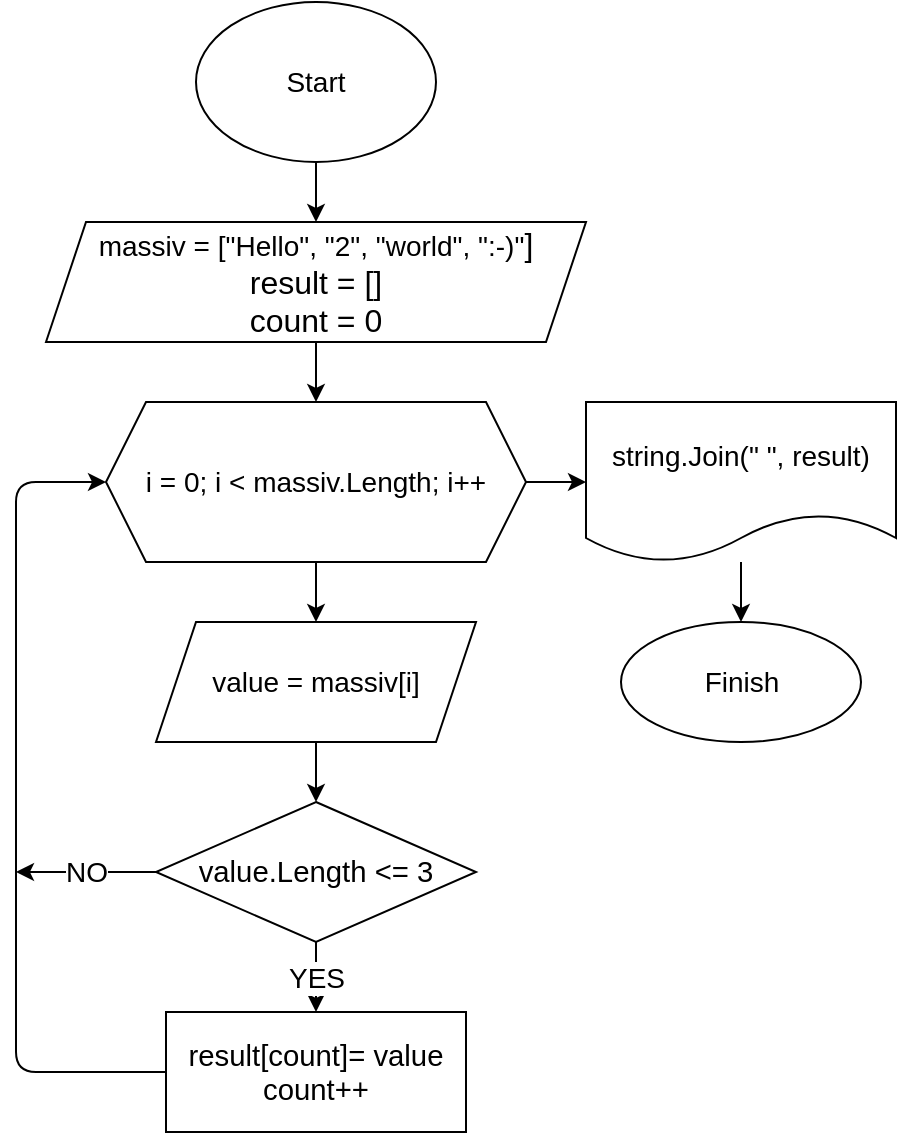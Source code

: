<mxfile>
    <diagram id="Kmi1QuMe6KpEuhXCvnX9" name="Page-1">
        <mxGraphModel dx="1024" dy="574" grid="1" gridSize="10" guides="1" tooltips="1" connect="1" arrows="1" fold="1" page="1" pageScale="1" pageWidth="827" pageHeight="1169" math="0" shadow="0">
            <root>
                <mxCell id="0"/>
                <mxCell id="1" parent="0"/>
                <mxCell id="6" value="" style="edgeStyle=none;html=1;fontSize=14;" edge="1" parent="1" source="2" target="5">
                    <mxGeometry relative="1" as="geometry"/>
                </mxCell>
                <mxCell id="2" value="&lt;font style=&quot;font-size: 14px&quot;&gt;Start&lt;/font&gt;" style="ellipse;whiteSpace=wrap;html=1;" vertex="1" parent="1">
                    <mxGeometry x="250" y="20" width="120" height="80" as="geometry"/>
                </mxCell>
                <mxCell id="8" value="" style="edgeStyle=none;html=1;fontSize=14;" edge="1" parent="1" source="5" target="7">
                    <mxGeometry relative="1" as="geometry"/>
                </mxCell>
                <mxCell id="5" value="&lt;font style=&quot;font-size: 14px&quot;&gt;massiv = [&lt;span&gt;&quot;Hello&quot;, &quot;2&quot;, &quot;world&quot;, &quot;:-)&quot;&lt;/span&gt;&lt;/font&gt;&lt;span&gt;&lt;font size=&quot;3&quot;&gt;]&lt;br&gt;result = []&lt;br&gt;count = 0&lt;/font&gt;&lt;br&gt;&lt;/span&gt;" style="shape=parallelogram;perimeter=parallelogramPerimeter;whiteSpace=wrap;html=1;fixedSize=1;" vertex="1" parent="1">
                    <mxGeometry x="175" y="130" width="270" height="60" as="geometry"/>
                </mxCell>
                <mxCell id="10" value="" style="edgeStyle=none;html=1;fontSize=14;" edge="1" parent="1" source="7" target="9">
                    <mxGeometry relative="1" as="geometry"/>
                </mxCell>
                <mxCell id="25" value="" style="edgeStyle=none;html=1;fontSize=14;" edge="1" parent="1" source="7" target="24">
                    <mxGeometry relative="1" as="geometry"/>
                </mxCell>
                <mxCell id="7" value="&lt;p class=&quot;MsoNormal&quot;&gt;&lt;span lang=&quot;EN-US&quot;&gt;i = 0; i &amp;lt; massiv.Length; i++&lt;/span&gt;&lt;/p&gt;" style="shape=hexagon;perimeter=hexagonPerimeter2;whiteSpace=wrap;html=1;fixedSize=1;fontSize=14;" vertex="1" parent="1">
                    <mxGeometry x="205" y="220" width="210" height="80" as="geometry"/>
                </mxCell>
                <mxCell id="13" value="" style="edgeStyle=none;html=1;fontSize=14;" edge="1" parent="1" source="9" target="12">
                    <mxGeometry relative="1" as="geometry"/>
                </mxCell>
                <mxCell id="9" value="&lt;p class=&quot;MsoNormal&quot;&gt;value = massiv[i]&lt;span lang=&quot;EN-US&quot;&gt;&lt;/span&gt;&lt;/p&gt;" style="shape=parallelogram;perimeter=parallelogramPerimeter;whiteSpace=wrap;html=1;fixedSize=1;fontSize=14;" vertex="1" parent="1">
                    <mxGeometry x="230" y="330" width="160" height="60" as="geometry"/>
                </mxCell>
                <mxCell id="29" value="YES" style="edgeStyle=none;html=1;fontSize=14;" edge="1" parent="1" source="12" target="19">
                    <mxGeometry relative="1" as="geometry"/>
                </mxCell>
                <mxCell id="12" value="&lt;span lang=&quot;EN-US&quot; style=&quot;font-size: 11.0pt ; line-height: 107% ; font-family: &amp;#34;calibri&amp;#34; , sans-serif&quot;&gt;value.Length &amp;lt;= 3&lt;/span&gt;" style="rhombus;whiteSpace=wrap;html=1;fontSize=14;" vertex="1" parent="1">
                    <mxGeometry x="230" y="420" width="160" height="70" as="geometry"/>
                </mxCell>
                <mxCell id="19" value="&lt;span lang=&quot;EN-US&quot; style=&quot;line-height: 107%&quot;&gt;&lt;font face=&quot;Calibri, sans-serif&quot;&gt;&lt;span style=&quot;font-size: 11pt&quot;&gt;result[count]= value&lt;/span&gt;&lt;/font&gt;&lt;br&gt;&lt;font face=&quot;Calibri, sans-serif&quot;&gt;&lt;span style=&quot;font-size: 14.667px&quot;&gt;count++&lt;br&gt;&lt;/span&gt;&lt;/font&gt;&lt;/span&gt;" style="whiteSpace=wrap;html=1;fontSize=14;" vertex="1" parent="1">
                    <mxGeometry x="235" y="525" width="150" height="60" as="geometry"/>
                </mxCell>
                <mxCell id="21" value="" style="endArrow=classic;html=1;fontSize=14;exitX=0;exitY=0.5;exitDx=0;exitDy=0;entryX=0;entryY=0.5;entryDx=0;entryDy=0;" edge="1" parent="1" source="19" target="7">
                    <mxGeometry width="50" height="50" relative="1" as="geometry">
                        <mxPoint x="390" y="380" as="sourcePoint"/>
                        <mxPoint x="440" y="330" as="targetPoint"/>
                        <Array as="points">
                            <mxPoint x="160" y="555"/>
                            <mxPoint x="160" y="260"/>
                        </Array>
                    </mxGeometry>
                </mxCell>
                <mxCell id="23" value="NO" style="endArrow=classic;html=1;fontSize=14;exitX=0;exitY=0.5;exitDx=0;exitDy=0;" edge="1" parent="1" source="12">
                    <mxGeometry width="50" height="50" relative="1" as="geometry">
                        <mxPoint x="390" y="380" as="sourcePoint"/>
                        <mxPoint x="160" y="455" as="targetPoint"/>
                    </mxGeometry>
                </mxCell>
                <mxCell id="27" value="" style="edgeStyle=none;html=1;fontSize=14;" edge="1" parent="1" source="24" target="26">
                    <mxGeometry relative="1" as="geometry"/>
                </mxCell>
                <mxCell id="24" value="&lt;div class=&quot;WordSection1&quot;&gt;&lt;p class=&quot;MsoNormal&quot; style=&quot;margin-bottom: 0cm ; margin-bottom: 0.0pt ; line-height: normal&quot;&gt;string.Join(&quot; &quot;, result)&lt;/p&gt;&lt;/div&gt;&lt;span style=&quot;font-size: 11.0pt ; font-family: &amp;#34;calibri&amp;#34; , sans-serif&quot;&gt;&lt;br clear=&quot;all&quot; style=&quot;page-break-before: always&quot;&gt;&lt;/span&gt;" style="shape=document;whiteSpace=wrap;html=1;boundedLbl=1;fontSize=14;" vertex="1" parent="1">
                    <mxGeometry x="445" y="220" width="155" height="80" as="geometry"/>
                </mxCell>
                <mxCell id="26" value="Finish" style="ellipse;whiteSpace=wrap;html=1;fontSize=14;" vertex="1" parent="1">
                    <mxGeometry x="462.5" y="330" width="120" height="60" as="geometry"/>
                </mxCell>
            </root>
        </mxGraphModel>
    </diagram>
</mxfile>